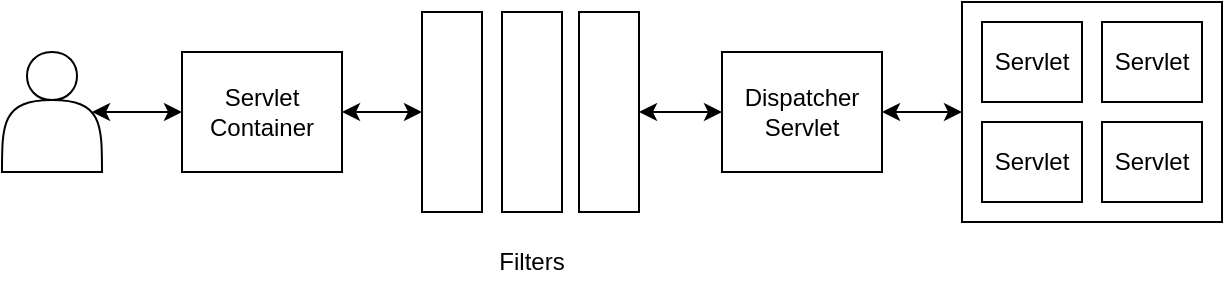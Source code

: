 <mxfile version="22.0.3" type="device">
  <diagram name="Page-1" id="tye78fE8lWNXlL6vzOyJ">
    <mxGraphModel dx="818" dy="531" grid="1" gridSize="10" guides="1" tooltips="1" connect="1" arrows="1" fold="1" page="1" pageScale="1" pageWidth="827" pageHeight="1169" math="0" shadow="0">
      <root>
        <mxCell id="0" />
        <mxCell id="1" parent="0" />
        <mxCell id="RvBKo3UkbULTopN3cS-U-1" value="Servlet&lt;br&gt;Container" style="rounded=0;whiteSpace=wrap;html=1;" vertex="1" parent="1">
          <mxGeometry x="160" y="140" width="80" height="60" as="geometry" />
        </mxCell>
        <mxCell id="RvBKo3UkbULTopN3cS-U-2" value="" style="shape=actor;whiteSpace=wrap;html=1;" vertex="1" parent="1">
          <mxGeometry x="70" y="140" width="50" height="60" as="geometry" />
        </mxCell>
        <mxCell id="RvBKo3UkbULTopN3cS-U-3" value="" style="rounded=0;whiteSpace=wrap;html=1;" vertex="1" parent="1">
          <mxGeometry x="280" y="120" width="30" height="100" as="geometry" />
        </mxCell>
        <mxCell id="RvBKo3UkbULTopN3cS-U-4" value="" style="rounded=0;whiteSpace=wrap;html=1;" vertex="1" parent="1">
          <mxGeometry x="320" y="120" width="30" height="100" as="geometry" />
        </mxCell>
        <mxCell id="RvBKo3UkbULTopN3cS-U-5" value="" style="rounded=0;whiteSpace=wrap;html=1;" vertex="1" parent="1">
          <mxGeometry x="358.5" y="120" width="30" height="100" as="geometry" />
        </mxCell>
        <mxCell id="RvBKo3UkbULTopN3cS-U-6" value="Filters" style="text;html=1;strokeColor=none;fillColor=none;align=center;verticalAlign=middle;whiteSpace=wrap;rounded=0;" vertex="1" parent="1">
          <mxGeometry x="305" y="230" width="60" height="30" as="geometry" />
        </mxCell>
        <mxCell id="RvBKo3UkbULTopN3cS-U-7" value="Dispatcher&lt;br&gt;Servlet" style="rounded=0;whiteSpace=wrap;html=1;" vertex="1" parent="1">
          <mxGeometry x="430" y="140" width="80" height="60" as="geometry" />
        </mxCell>
        <mxCell id="RvBKo3UkbULTopN3cS-U-9" value="" style="rounded=0;whiteSpace=wrap;html=1;" vertex="1" parent="1">
          <mxGeometry x="550" y="115" width="130" height="110" as="geometry" />
        </mxCell>
        <mxCell id="RvBKo3UkbULTopN3cS-U-10" value="Servlet" style="rounded=0;whiteSpace=wrap;html=1;" vertex="1" parent="1">
          <mxGeometry x="560" y="125" width="50" height="40" as="geometry" />
        </mxCell>
        <mxCell id="RvBKo3UkbULTopN3cS-U-11" value="Servlet" style="rounded=0;whiteSpace=wrap;html=1;" vertex="1" parent="1">
          <mxGeometry x="620" y="125" width="50" height="40" as="geometry" />
        </mxCell>
        <mxCell id="RvBKo3UkbULTopN3cS-U-12" value="Servlet" style="rounded=0;whiteSpace=wrap;html=1;" vertex="1" parent="1">
          <mxGeometry x="560" y="175" width="50" height="40" as="geometry" />
        </mxCell>
        <mxCell id="RvBKo3UkbULTopN3cS-U-13" value="Servlet" style="rounded=0;whiteSpace=wrap;html=1;" vertex="1" parent="1">
          <mxGeometry x="620" y="175" width="50" height="40" as="geometry" />
        </mxCell>
        <mxCell id="RvBKo3UkbULTopN3cS-U-14" value="" style="endArrow=classic;startArrow=classic;html=1;rounded=0;exitX=0.9;exitY=0.5;exitDx=0;exitDy=0;entryX=0;entryY=0.5;entryDx=0;entryDy=0;exitPerimeter=0;" edge="1" parent="1" source="RvBKo3UkbULTopN3cS-U-2" target="RvBKo3UkbULTopN3cS-U-1">
          <mxGeometry width="50" height="50" relative="1" as="geometry">
            <mxPoint x="180" y="370" as="sourcePoint" />
            <mxPoint x="230" y="320" as="targetPoint" />
          </mxGeometry>
        </mxCell>
        <mxCell id="RvBKo3UkbULTopN3cS-U-15" value="" style="endArrow=classic;startArrow=classic;html=1;rounded=0;exitX=1;exitY=0.5;exitDx=0;exitDy=0;" edge="1" parent="1" source="RvBKo3UkbULTopN3cS-U-1" target="RvBKo3UkbULTopN3cS-U-3">
          <mxGeometry width="50" height="50" relative="1" as="geometry">
            <mxPoint x="125" y="180" as="sourcePoint" />
            <mxPoint x="170" y="180" as="targetPoint" />
          </mxGeometry>
        </mxCell>
        <mxCell id="RvBKo3UkbULTopN3cS-U-16" value="" style="endArrow=classic;startArrow=classic;html=1;rounded=0;exitX=1;exitY=0.5;exitDx=0;exitDy=0;entryX=0;entryY=0.5;entryDx=0;entryDy=0;" edge="1" parent="1" source="RvBKo3UkbULTopN3cS-U-5" target="RvBKo3UkbULTopN3cS-U-7">
          <mxGeometry width="50" height="50" relative="1" as="geometry">
            <mxPoint x="250" y="180" as="sourcePoint" />
            <mxPoint x="290" y="180" as="targetPoint" />
          </mxGeometry>
        </mxCell>
        <mxCell id="RvBKo3UkbULTopN3cS-U-17" value="" style="endArrow=classic;startArrow=classic;html=1;rounded=0;exitX=1;exitY=0.5;exitDx=0;exitDy=0;entryX=0;entryY=0.5;entryDx=0;entryDy=0;" edge="1" parent="1" source="RvBKo3UkbULTopN3cS-U-7" target="RvBKo3UkbULTopN3cS-U-9">
          <mxGeometry width="50" height="50" relative="1" as="geometry">
            <mxPoint x="399" y="180" as="sourcePoint" />
            <mxPoint x="440" y="180" as="targetPoint" />
          </mxGeometry>
        </mxCell>
      </root>
    </mxGraphModel>
  </diagram>
</mxfile>
